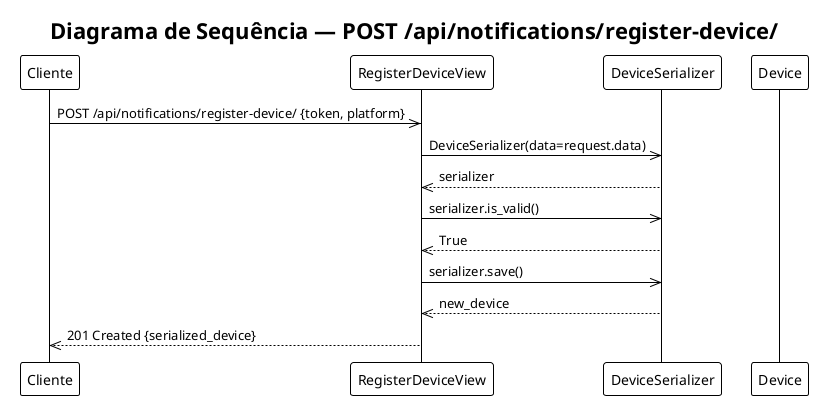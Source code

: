@startuml
!theme plain
title "Diagrama de Sequência — POST /api/notifications/register-device/"

participant "Cliente" as C
participant "RegisterDeviceView" as V
participant "DeviceSerializer" as S
participant "Device" as D

C->>V: POST /api/notifications/register-device/ {token, platform}
V->>S: DeviceSerializer(data=request.data)
S-->>V: serializer
V->>S: serializer.is_valid()
S-->>V: True
V->>S: serializer.save()
S-->>V: new_device
V-->>C: 201 Created {serialized_device}
@enduml

